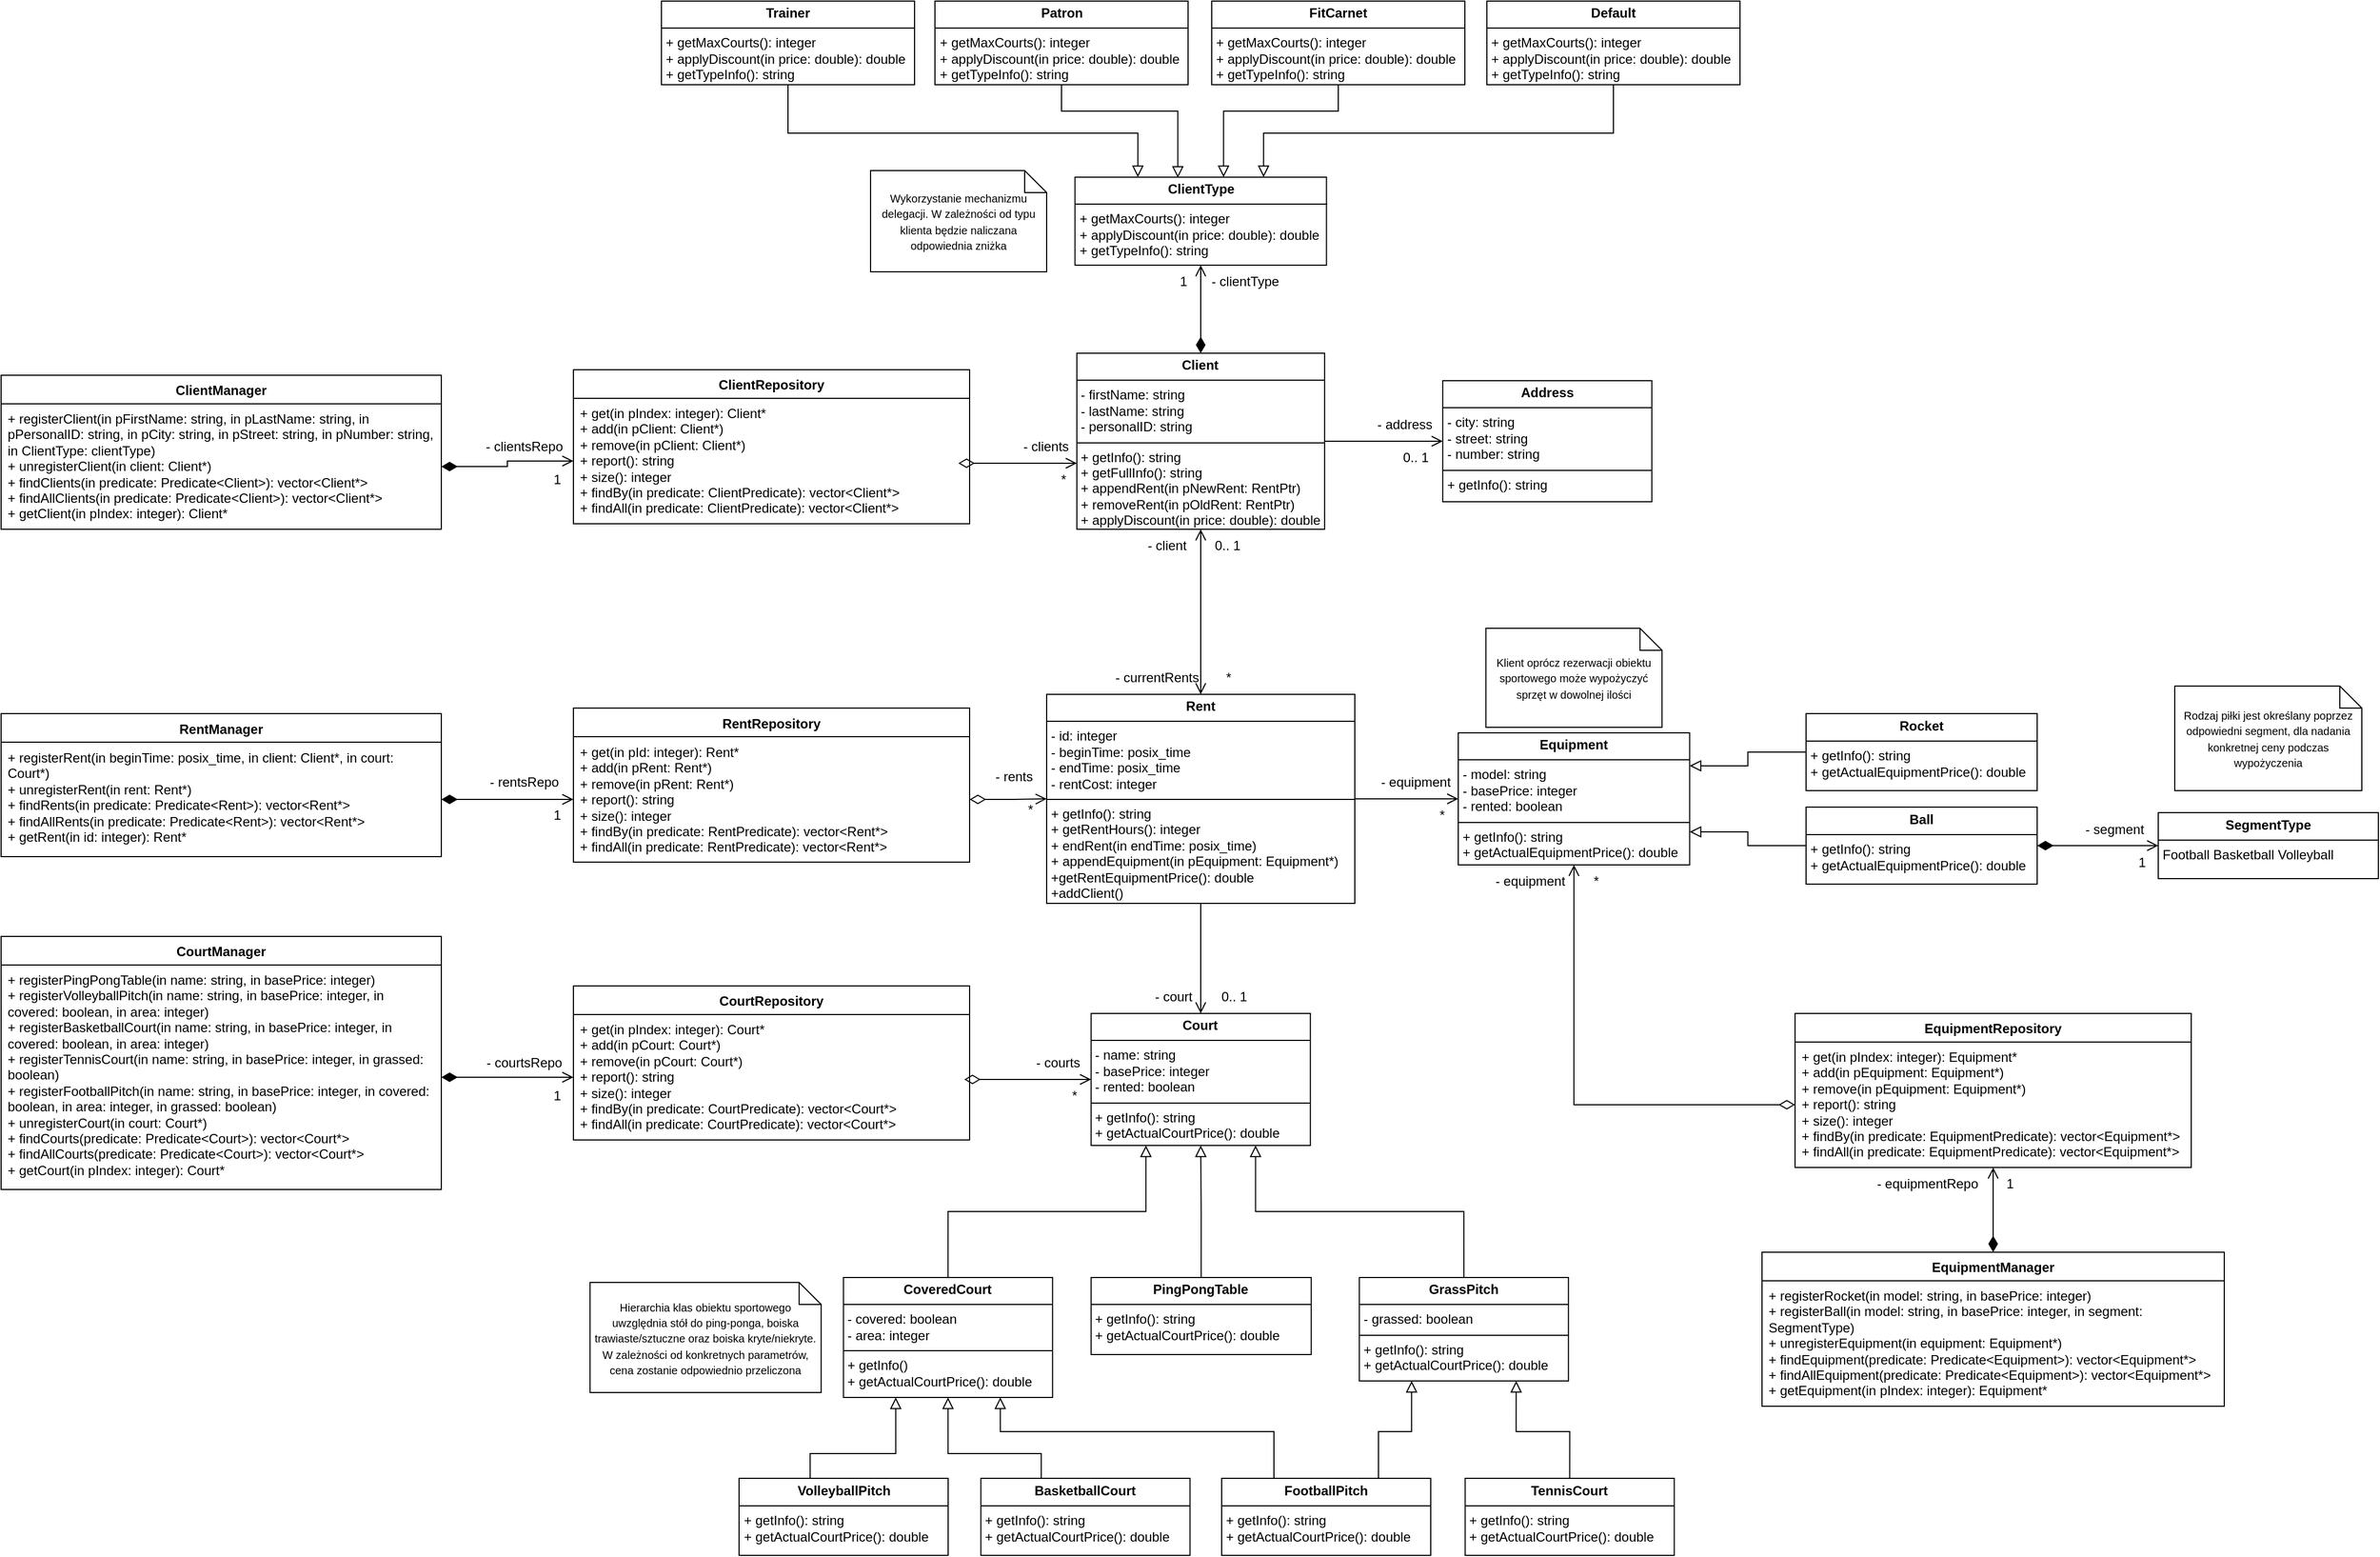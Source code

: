<mxfile version="24.5.2" type="device">
  <diagram name="Strona-1" id="fbnMNoEV_sATAAaOOSsD">
    <mxGraphModel dx="3481" dy="1520" grid="1" gridSize="10" guides="1" tooltips="1" connect="1" arrows="1" fold="1" page="1" pageScale="1" pageWidth="550" pageHeight="710" background="none" math="0" shadow="0">
      <root>
        <mxCell id="0" />
        <mxCell id="1" parent="0" />
        <mxCell id="SrZ8LYMQUZ8KjskGEPh_-17" value="" style="edgeStyle=orthogonalEdgeStyle;rounded=0;orthogonalLoop=1;jettySize=auto;html=1;endArrow=open;endFill=0;endSize=8;startSize=8;" parent="1" source="SrZ8LYMQUZ8KjskGEPh_-15" target="SrZ8LYMQUZ8KjskGEPh_-16" edge="1">
          <mxGeometry relative="1" as="geometry" />
        </mxCell>
        <mxCell id="SrZ8LYMQUZ8KjskGEPh_-15" value="&lt;p style=&quot;margin:0px;margin-top:4px;text-align:center;&quot;&gt;&lt;b&gt;Client&lt;/b&gt;&lt;/p&gt;&lt;hr size=&quot;1&quot; style=&quot;border-style:solid;&quot;&gt;&lt;p style=&quot;margin:0px;margin-left:4px;&quot;&gt;&lt;span style=&quot;background-color: initial;&quot;&gt;- firstName: string&lt;/span&gt;&lt;/p&gt;&lt;p style=&quot;margin:0px;margin-left:4px;&quot;&gt;- lastName: string&lt;br&gt;&lt;/p&gt;&lt;p style=&quot;margin:0px;margin-left:4px;&quot;&gt;- personalID: string&lt;/p&gt;&lt;hr size=&quot;1&quot; style=&quot;border-style:solid;&quot;&gt;&lt;p style=&quot;margin:0px;margin-left:4px;&quot;&gt;+ getInfo(): string&lt;/p&gt;&lt;p style=&quot;margin:0px;margin-left:4px;&quot;&gt;+ getFullInfo(): string&lt;/p&gt;&lt;p style=&quot;margin:0px;margin-left:4px;&quot;&gt;+ appendRent(in pNewRent: RentPtr)&lt;/p&gt;&lt;p style=&quot;margin:0px;margin-left:4px;&quot;&gt;+ removeRent(in pOldRent: RentPtr)&lt;/p&gt;&lt;p style=&quot;margin: 0px 0px 0px 4px;&quot;&gt;+ applyDiscount(in price: double): double&lt;/p&gt;&lt;div&gt;&lt;br&gt;&lt;/div&gt;" style="verticalAlign=top;align=left;overflow=fill;html=1;whiteSpace=wrap;rounded=0;" parent="1" vertex="1">
          <mxGeometry x="457.44" y="320" width="225.12" height="160" as="geometry" />
        </mxCell>
        <mxCell id="SrZ8LYMQUZ8KjskGEPh_-16" value="&lt;p style=&quot;margin:0px;margin-top:4px;text-align:center;&quot;&gt;&lt;b&gt;Address&lt;/b&gt;&lt;/p&gt;&lt;hr size=&quot;1&quot; style=&quot;border-style:solid;&quot;&gt;&lt;p style=&quot;margin:0px;margin-left:4px;&quot;&gt;&lt;span style=&quot;background-color: initial;&quot;&gt;- city: string&lt;/span&gt;&lt;/p&gt;&lt;p style=&quot;margin:0px;margin-left:4px;&quot;&gt;- street: string&lt;br&gt;&lt;/p&gt;&lt;p style=&quot;margin:0px;margin-left:4px;&quot;&gt;- number: string&lt;br&gt;&lt;/p&gt;&lt;hr size=&quot;1&quot; style=&quot;border-style:solid;&quot;&gt;&lt;p style=&quot;margin:0px;margin-left:4px;&quot;&gt;+ getInfo(): string&lt;/p&gt;" style="verticalAlign=top;align=left;overflow=fill;html=1;whiteSpace=wrap;rounded=0;" parent="1" vertex="1">
          <mxGeometry x="789.88" y="345" width="190" height="110" as="geometry" />
        </mxCell>
        <mxCell id="Jc0qbKmT3wB5WtMfr-fQ-17" style="edgeStyle=none;curved=1;rounded=0;orthogonalLoop=1;jettySize=auto;html=1;exitX=1;exitY=0.5;exitDx=0;exitDy=0;entryX=0;entryY=0.5;entryDx=0;entryDy=0;fontSize=12;startSize=8;endSize=8;endArrow=open;endFill=0;" parent="1" source="SrZ8LYMQUZ8KjskGEPh_-18" target="hpnoN77WMpdlUYs1XQhE-2" edge="1">
          <mxGeometry relative="1" as="geometry">
            <mxPoint x="724.12" y="725" as="sourcePoint" />
            <mxPoint x="804.12" y="727.5" as="targetPoint" />
          </mxGeometry>
        </mxCell>
        <mxCell id="Jc0qbKmT3wB5WtMfr-fQ-23" style="edgeStyle=none;curved=0;rounded=0;orthogonalLoop=1;jettySize=auto;html=1;fontSize=12;startSize=8;endSize=8;endArrow=open;endFill=0;exitX=0.5;exitY=1;exitDx=0;exitDy=0;" parent="1" source="SrZ8LYMQUZ8KjskGEPh_-18" target="SrZ8LYMQUZ8KjskGEPh_-20" edge="1">
          <mxGeometry relative="1" as="geometry" />
        </mxCell>
        <mxCell id="SrZ8LYMQUZ8KjskGEPh_-18" value="&lt;p style=&quot;margin:0px;margin-top:4px;text-align:center;&quot;&gt;&lt;b&gt;Rent&lt;/b&gt;&lt;/p&gt;&lt;hr size=&quot;1&quot; style=&quot;border-style:solid;&quot;&gt;&lt;p style=&quot;margin:0px;margin-left:4px;&quot;&gt;&lt;span style=&quot;background-color: initial;&quot;&gt;- id:&amp;nbsp;&lt;/span&gt;&lt;span style=&quot;background-color: initial;&quot;&gt;integer&lt;/span&gt;&lt;/p&gt;&lt;p style=&quot;margin:0px;margin-left:4px;&quot;&gt;- beginTime: posix_time&lt;/p&gt;&lt;p style=&quot;margin:0px;margin-left:4px;&quot;&gt;- endTime:&amp;nbsp;&lt;span style=&quot;background-color: initial;&quot;&gt;posix_time&lt;/span&gt;&lt;/p&gt;&lt;p style=&quot;margin:0px;margin-left:4px;&quot;&gt;- rentCost:&amp;nbsp;&lt;span style=&quot;background-color: initial;&quot;&gt;integer&lt;/span&gt;&lt;/p&gt;&lt;hr size=&quot;1&quot; style=&quot;border-style:solid;&quot;&gt;&lt;p style=&quot;margin:0px;margin-left:4px;&quot;&gt;+ getInfo(): string&lt;/p&gt;&lt;p style=&quot;margin:0px;margin-left:4px;&quot;&gt;+ getRentHours(): integer&lt;/p&gt;&lt;p style=&quot;margin:0px;margin-left:4px;&quot;&gt;+ endRent(in endTime:&amp;nbsp;&lt;span style=&quot;background-color: initial;&quot;&gt;posix_time&lt;/span&gt;&lt;span style=&quot;background-color: initial;&quot;&gt;)&lt;/span&gt;&lt;/p&gt;&lt;p style=&quot;margin:0px;margin-left:4px;&quot;&gt;&lt;span style=&quot;background-color: initial;&quot;&gt;+ appendEquipment(in pEquipment: Equipment*)&lt;/span&gt;&lt;/p&gt;&lt;p style=&quot;margin:0px;margin-left:4px;&quot;&gt;&lt;span style=&quot;background-color: initial;&quot;&gt;+getRentEquipmentPrice(): double&lt;/span&gt;&lt;/p&gt;&lt;p style=&quot;margin:0px;margin-left:4px;&quot;&gt;&lt;span style=&quot;background-color: initial;&quot;&gt;+addClient()&lt;/span&gt;&lt;/p&gt;" style="verticalAlign=top;align=left;overflow=fill;html=1;whiteSpace=wrap;rounded=0;gradientColor=none;" parent="1" vertex="1">
          <mxGeometry x="430" y="630" width="280" height="190" as="geometry" />
        </mxCell>
        <mxCell id="SrZ8LYMQUZ8KjskGEPh_-20" value="&lt;p style=&quot;margin:0px;margin-top:4px;text-align:center;&quot;&gt;&lt;b&gt;Court&lt;/b&gt;&lt;/p&gt;&lt;hr size=&quot;1&quot; style=&quot;border-style:solid;&quot;&gt;&lt;p style=&quot;margin:0px;margin-left:4px;&quot;&gt;&lt;span style=&quot;background-color: initial;&quot;&gt;- name: string&lt;/span&gt;&lt;/p&gt;&lt;p style=&quot;margin:0px;margin-left:4px;&quot;&gt;- basePrice: integer&lt;br&gt;&lt;/p&gt;&lt;p style=&quot;margin:0px;margin-left:4px;&quot;&gt;- rented: boolean&lt;br&gt;&lt;/p&gt;&lt;hr size=&quot;1&quot; style=&quot;border-style:solid;&quot;&gt;&lt;p style=&quot;margin:0px;margin-left:4px;&quot;&gt;&lt;span style=&quot;background-color: initial;&quot;&gt;+ getInfo(): string&lt;/span&gt;&lt;br&gt;&lt;/p&gt;&lt;p style=&quot;margin: 0px 0px 0px 4px;&quot;&gt;+ getActualCourtPrice(): double&lt;/p&gt;&lt;div&gt;&lt;br&gt;&lt;/div&gt;" style="verticalAlign=top;align=left;overflow=fill;html=1;whiteSpace=wrap;rounded=0;" parent="1" vertex="1">
          <mxGeometry x="470.38" y="920" width="199.25" height="120" as="geometry" />
        </mxCell>
        <mxCell id="TeeujNh0GSkwZ5ek6ewy-18" style="edgeStyle=orthogonalEdgeStyle;rounded=0;orthogonalLoop=1;jettySize=auto;html=1;exitX=0.25;exitY=0;exitDx=0;exitDy=0;entryX=0.75;entryY=1;entryDx=0;entryDy=0;fontSize=12;startSize=8;endSize=8;endArrow=block;endFill=0;" parent="1" source="SrZ8LYMQUZ8KjskGEPh_-22" target="TeeujNh0GSkwZ5ek6ewy-24" edge="1">
          <mxGeometry relative="1" as="geometry">
            <mxPoint x="405.37" y="1249" as="targetPoint" />
            <Array as="points">
              <mxPoint x="636.12" y="1300" />
              <mxPoint x="388.12" y="1300" />
            </Array>
          </mxGeometry>
        </mxCell>
        <mxCell id="TeeujNh0GSkwZ5ek6ewy-20" style="edgeStyle=orthogonalEdgeStyle;rounded=0;orthogonalLoop=1;jettySize=auto;html=1;exitX=0.75;exitY=0;exitDx=0;exitDy=0;entryX=0.25;entryY=1;entryDx=0;entryDy=0;fontSize=12;startSize=8;endSize=8;endArrow=block;endFill=0;" parent="1" source="SrZ8LYMQUZ8KjskGEPh_-22" target="TeeujNh0GSkwZ5ek6ewy-23" edge="1">
          <mxGeometry relative="1" as="geometry">
            <mxPoint x="707.62" y="1237.5" as="targetPoint" />
            <Array as="points">
              <mxPoint x="731.12" y="1300" />
              <mxPoint x="762.12" y="1300" />
            </Array>
          </mxGeometry>
        </mxCell>
        <mxCell id="SrZ8LYMQUZ8KjskGEPh_-22" value="&lt;p style=&quot;margin:0px;margin-top:4px;text-align:center;&quot;&gt;&lt;b&gt;FootballPitch&lt;/b&gt;&lt;/p&gt;&lt;hr size=&quot;1&quot; style=&quot;border-style:solid;&quot;&gt;&lt;p style=&quot;margin:0px;margin-left:4px;&quot;&gt;&lt;span style=&quot;background-color: initial;&quot;&gt;+ getInfo(): string&lt;/span&gt;&lt;br&gt;&lt;/p&gt;&lt;p style=&quot;margin: 0px 0px 0px 4px;&quot;&gt;&lt;span style=&quot;background-color: initial;&quot;&gt;+ getActual&lt;/span&gt;Court&lt;span style=&quot;background-color: initial;&quot;&gt;Price(): double&lt;/span&gt;&lt;/p&gt;&lt;div&gt;&lt;span style=&quot;background-color: initial;&quot;&gt;&lt;br&gt;&lt;/span&gt;&lt;/div&gt;" style="verticalAlign=top;align=left;overflow=fill;html=1;whiteSpace=wrap;rounded=0;" parent="1" vertex="1">
          <mxGeometry x="589" y="1342.5" width="190" height="70" as="geometry" />
        </mxCell>
        <mxCell id="TeeujNh0GSkwZ5ek6ewy-17" style="edgeStyle=orthogonalEdgeStyle;rounded=0;orthogonalLoop=1;jettySize=auto;html=1;exitX=0.5;exitY=0;exitDx=0;exitDy=0;fontSize=12;startSize=8;endSize=8;endArrow=block;endFill=0;entryX=0.5;entryY=1;entryDx=0;entryDy=0;" parent="1" source="SrZ8LYMQUZ8KjskGEPh_-25" target="TeeujNh0GSkwZ5ek6ewy-24" edge="1">
          <mxGeometry relative="1" as="geometry">
            <mxPoint x="340.37" y="1290.5" as="targetPoint" />
            <Array as="points">
              <mxPoint x="425.12" y="1343" />
              <mxPoint x="425.12" y="1320" />
              <mxPoint x="340.12" y="1320" />
            </Array>
          </mxGeometry>
        </mxCell>
        <mxCell id="SrZ8LYMQUZ8KjskGEPh_-25" value="&lt;p style=&quot;margin:0px;margin-top:4px;text-align:center;&quot;&gt;&lt;b&gt;BasketballCourt&lt;/b&gt;&lt;/p&gt;&lt;hr size=&quot;1&quot; style=&quot;border-style:solid;&quot;&gt;&lt;p style=&quot;margin:0px;margin-left:4px;&quot;&gt;&lt;span style=&quot;background-color: initial;&quot;&gt;+ getInfo(): string&lt;/span&gt;&lt;br&gt;&lt;/p&gt;&lt;p style=&quot;margin: 0px 0px 0px 4px;&quot;&gt;&lt;span style=&quot;background-color: initial;&quot;&gt;+ getActual&lt;/span&gt;Court&lt;span style=&quot;background-color: initial;&quot;&gt;Price(): double&lt;/span&gt;&lt;/p&gt;&lt;div&gt;&lt;span style=&quot;background-color: initial;&quot;&gt;&lt;br&gt;&lt;/span&gt;&lt;/div&gt;" style="verticalAlign=top;align=left;overflow=fill;html=1;whiteSpace=wrap;rounded=0;" parent="1" vertex="1">
          <mxGeometry x="370.25" y="1342.5" width="190" height="70" as="geometry" />
        </mxCell>
        <mxCell id="TeeujNh0GSkwZ5ek6ewy-16" style="edgeStyle=orthogonalEdgeStyle;rounded=0;orthogonalLoop=1;jettySize=auto;html=1;exitX=0.5;exitY=0;exitDx=0;exitDy=0;fontSize=12;startSize=8;endSize=8;endArrow=block;endFill=0;entryX=0.25;entryY=1;entryDx=0;entryDy=0;" parent="1" target="TeeujNh0GSkwZ5ek6ewy-24" edge="1">
          <mxGeometry relative="1" as="geometry">
            <mxPoint x="215.12" y="1342.5" as="sourcePoint" />
            <mxPoint x="299.37" y="1282.5" as="targetPoint" />
            <Array as="points">
              <mxPoint x="215.12" y="1320" />
              <mxPoint x="293.12" y="1320" />
            </Array>
          </mxGeometry>
        </mxCell>
        <mxCell id="SrZ8LYMQUZ8KjskGEPh_-26" value="&lt;p style=&quot;margin:0px;margin-top:4px;text-align:center;&quot;&gt;&lt;b&gt;VolleyballPitch&lt;/b&gt;&lt;/p&gt;&lt;hr size=&quot;1&quot; style=&quot;border-style:solid;&quot;&gt;&lt;p style=&quot;margin:0px;margin-left:4px;&quot;&gt;&lt;span style=&quot;background-color: initial;&quot;&gt;+ getInfo(): string&lt;/span&gt;&lt;br&gt;&lt;/p&gt;&lt;p style=&quot;margin: 0px 0px 0px 4px;&quot;&gt;&lt;span style=&quot;background-color: initial;&quot;&gt;+ getActual&lt;/span&gt;Court&lt;span style=&quot;background-color: initial;&quot;&gt;Price(): double&lt;/span&gt;&lt;/p&gt;&lt;div&gt;&lt;span style=&quot;background-color: initial;&quot;&gt;&lt;br&gt;&lt;/span&gt;&lt;/div&gt;" style="verticalAlign=top;align=left;overflow=fill;html=1;whiteSpace=wrap;rounded=0;" parent="1" vertex="1">
          <mxGeometry x="150.5" y="1342.5" width="190" height="70" as="geometry" />
        </mxCell>
        <mxCell id="TeeujNh0GSkwZ5ek6ewy-21" style="edgeStyle=orthogonalEdgeStyle;rounded=0;orthogonalLoop=1;jettySize=auto;html=1;exitX=0.5;exitY=0;exitDx=0;exitDy=0;fontSize=12;startSize=8;endSize=8;endArrow=block;endFill=0;entryX=0.75;entryY=1;entryDx=0;entryDy=0;" parent="1" source="SrZ8LYMQUZ8KjskGEPh_-29" target="TeeujNh0GSkwZ5ek6ewy-23" edge="1">
          <mxGeometry relative="1" as="geometry">
            <mxPoint x="950.37" y="1347.5" as="sourcePoint" />
            <mxPoint x="924.12" y="1222.5" as="targetPoint" />
            <Array as="points">
              <mxPoint x="905.12" y="1300" />
              <mxPoint x="857.12" y="1300" />
            </Array>
          </mxGeometry>
        </mxCell>
        <mxCell id="SrZ8LYMQUZ8KjskGEPh_-29" value="&lt;p style=&quot;margin:0px;margin-top:4px;text-align:center;&quot;&gt;&lt;b&gt;TennisCourt&lt;/b&gt;&lt;/p&gt;&lt;hr size=&quot;1&quot; style=&quot;border-style:solid;&quot;&gt;&lt;p style=&quot;margin:0px;margin-left:4px;&quot;&gt;&lt;span style=&quot;background-color: initial;&quot;&gt;+ getInfo(): string&lt;/span&gt;&lt;br&gt;&lt;/p&gt;&lt;p style=&quot;margin: 0px 0px 0px 4px;&quot;&gt;&lt;span style=&quot;background-color: initial;&quot;&gt;+ getActualCourtPrice(): double&lt;/span&gt;&lt;/p&gt;&lt;div&gt;&lt;span style=&quot;background-color: initial;&quot;&gt;&lt;br&gt;&lt;/span&gt;&lt;/div&gt;" style="verticalAlign=top;align=left;overflow=fill;html=1;whiteSpace=wrap;rounded=0;" parent="1" vertex="1">
          <mxGeometry x="810.25" y="1342.5" width="190" height="70" as="geometry" />
        </mxCell>
        <mxCell id="SrZ8LYMQUZ8KjskGEPh_-31" value="&lt;p style=&quot;margin:0px;margin-top:4px;text-align:center;&quot;&gt;&lt;b&gt;ClientType&lt;/b&gt;&lt;/p&gt;&lt;hr size=&quot;1&quot; style=&quot;border-style:solid;&quot;&gt;&lt;p style=&quot;margin:0px;margin-left:4px;&quot;&gt;+ getMaxCourts(): integer&lt;/p&gt;&lt;p style=&quot;margin:0px;margin-left:4px;&quot;&gt;+ applyDiscount(in price: double): double&lt;/p&gt;&lt;p style=&quot;margin:0px;margin-left:4px;&quot;&gt;+ getTypeInfo(): string&lt;/p&gt;" style="verticalAlign=top;align=left;overflow=fill;html=1;whiteSpace=wrap;rounded=0;" parent="1" vertex="1">
          <mxGeometry x="455.75" y="160" width="228.5" height="80" as="geometry" />
        </mxCell>
        <mxCell id="SrZ8LYMQUZ8KjskGEPh_-33" value="&lt;p style=&quot;margin:0px;margin-top:4px;text-align:center;&quot;&gt;&lt;b&gt;Default&lt;/b&gt;&lt;/p&gt;&lt;hr size=&quot;1&quot; style=&quot;border-style:solid;&quot;&gt;&lt;p style=&quot;margin:0px;margin-left:4px;&quot;&gt;+ getMaxCourts():&amp;nbsp;&lt;span style=&quot;background-color: initial;&quot;&gt;integer&lt;/span&gt;&lt;/p&gt;&lt;p style=&quot;margin:0px;margin-left:4px;&quot;&gt;+ applyDiscount(in price: double): double&lt;/p&gt;&lt;p style=&quot;margin:0px;margin-left:4px;&quot;&gt;+ getTypeInfo(): string&lt;/p&gt;" style="verticalAlign=top;align=left;overflow=fill;html=1;whiteSpace=wrap;rounded=0;" parent="1" vertex="1">
          <mxGeometry x="830" width="230" height="76" as="geometry" />
        </mxCell>
        <mxCell id="Jc0qbKmT3wB5WtMfr-fQ-11" style="edgeStyle=orthogonalEdgeStyle;rounded=0;orthogonalLoop=1;jettySize=auto;html=1;entryX=0.25;entryY=0;entryDx=0;entryDy=0;fontSize=12;startSize=8;endSize=8;endArrow=block;endFill=0;" parent="1" source="SrZ8LYMQUZ8KjskGEPh_-34" target="SrZ8LYMQUZ8KjskGEPh_-31" edge="1">
          <mxGeometry relative="1" as="geometry">
            <Array as="points">
              <mxPoint x="194.75" y="120" />
              <mxPoint x="512.75" y="120" />
            </Array>
          </mxGeometry>
        </mxCell>
        <mxCell id="SrZ8LYMQUZ8KjskGEPh_-34" value="&lt;p style=&quot;margin:0px;margin-top:4px;text-align:center;&quot;&gt;&lt;b&gt;Trainer&lt;/b&gt;&lt;/p&gt;&lt;hr size=&quot;1&quot; style=&quot;border-style:solid;&quot;&gt;&lt;p style=&quot;margin:0px;margin-left:4px;&quot;&gt;+ getMaxCourts():&amp;nbsp;&lt;span style=&quot;background-color: initial;&quot;&gt;integer&lt;/span&gt;&lt;/p&gt;&lt;p style=&quot;margin:0px;margin-left:4px;&quot;&gt;+ applyDiscount(in price: double): double&lt;/p&gt;&lt;p style=&quot;margin:0px;margin-left:4px;&quot;&gt;+ getTypeInfo(): string&lt;/p&gt;" style="verticalAlign=top;align=left;overflow=fill;html=1;whiteSpace=wrap;rounded=0;" parent="1" vertex="1">
          <mxGeometry x="80" width="230" height="76" as="geometry" />
        </mxCell>
        <mxCell id="SrZ8LYMQUZ8KjskGEPh_-35" value="&lt;p style=&quot;margin:0px;margin-top:4px;text-align:center;&quot;&gt;&lt;b&gt;FitCarnet&lt;/b&gt;&lt;/p&gt;&lt;hr size=&quot;1&quot; style=&quot;border-style:solid;&quot;&gt;&lt;p style=&quot;margin:0px;margin-left:4px;&quot;&gt;+ getMaxCourts():&amp;nbsp;&lt;span style=&quot;background-color: initial;&quot;&gt;integer&lt;/span&gt;&lt;/p&gt;&lt;p style=&quot;margin:0px;margin-left:4px;&quot;&gt;+ applyDiscount(in price: double): double&lt;/p&gt;&lt;p style=&quot;margin:0px;margin-left:4px;&quot;&gt;+ getTypeInfo(): string&lt;/p&gt;" style="verticalAlign=top;align=left;overflow=fill;html=1;whiteSpace=wrap;rounded=0;" parent="1" vertex="1">
          <mxGeometry x="580" width="230" height="76" as="geometry" />
        </mxCell>
        <mxCell id="SrZ8LYMQUZ8KjskGEPh_-36" value="&lt;p style=&quot;margin:0px;margin-top:4px;text-align:center;&quot;&gt;&lt;b&gt;Patron&lt;/b&gt;&lt;/p&gt;&lt;hr size=&quot;1&quot; style=&quot;border-style:solid;&quot;&gt;&lt;p style=&quot;margin:0px;margin-left:4px;&quot;&gt;+ getMaxCourts():&amp;nbsp;&lt;span style=&quot;background-color: initial;&quot;&gt;integer&lt;/span&gt;&lt;/p&gt;&lt;p style=&quot;margin:0px;margin-left:4px;&quot;&gt;+ applyDiscount(in price: double): double&lt;/p&gt;&lt;p style=&quot;margin:0px;margin-left:4px;&quot;&gt;+ getTypeInfo(): string&lt;/p&gt;" style="verticalAlign=top;align=left;overflow=fill;html=1;whiteSpace=wrap;rounded=0;" parent="1" vertex="1">
          <mxGeometry x="328.5" width="230" height="76" as="geometry" />
        </mxCell>
        <mxCell id="dJDrTvpz5uQv4U3d7vP0-10" value="- address" style="text;html=1;align=center;verticalAlign=middle;resizable=0;points=[];autosize=1;strokeColor=none;fillColor=none;rounded=0;" parent="1" vertex="1">
          <mxGeometry x="719.88" y="370" width="70" height="30" as="geometry" />
        </mxCell>
        <mxCell id="dJDrTvpz5uQv4U3d7vP0-11" value="0.. 1" style="text;html=1;align=center;verticalAlign=middle;resizable=0;points=[];autosize=1;strokeColor=none;fillColor=none;rounded=0;" parent="1" vertex="1">
          <mxGeometry x="739.88" y="400" width="50" height="30" as="geometry" />
        </mxCell>
        <mxCell id="dJDrTvpz5uQv4U3d7vP0-15" value="- client" style="text;html=1;align=center;verticalAlign=middle;resizable=0;points=[];autosize=1;strokeColor=none;fillColor=none;rounded=0;" parent="1" vertex="1">
          <mxGeometry x="509.25" y="480" width="60" height="30" as="geometry" />
        </mxCell>
        <mxCell id="dJDrTvpz5uQv4U3d7vP0-16" value="0.. 1" style="text;html=1;align=center;verticalAlign=middle;resizable=0;points=[];autosize=1;strokeColor=none;fillColor=none;rounded=0;" parent="1" vertex="1">
          <mxGeometry x="569.25" y="480" width="50" height="30" as="geometry" />
        </mxCell>
        <mxCell id="dJDrTvpz5uQv4U3d7vP0-17" value="- currentRents" style="text;html=1;align=center;verticalAlign=middle;resizable=0;points=[];autosize=1;strokeColor=none;fillColor=none;rounded=0;" parent="1" vertex="1">
          <mxGeometry x="479.5" y="600" width="100" height="30" as="geometry" />
        </mxCell>
        <mxCell id="dJDrTvpz5uQv4U3d7vP0-18" value="*" style="text;html=1;align=center;verticalAlign=middle;resizable=0;points=[];autosize=1;strokeColor=none;fillColor=none;rounded=0;" parent="1" vertex="1">
          <mxGeometry x="579.5" y="600" width="30" height="30" as="geometry" />
        </mxCell>
        <mxCell id="dJDrTvpz5uQv4U3d7vP0-19" value="- court" style="text;html=1;align=center;verticalAlign=middle;resizable=0;points=[];autosize=1;strokeColor=none;fillColor=none;rounded=0;" parent="1" vertex="1">
          <mxGeometry x="514.62" y="890" width="60" height="30" as="geometry" />
        </mxCell>
        <mxCell id="dJDrTvpz5uQv4U3d7vP0-20" value="0.. 1" style="text;html=1;align=center;verticalAlign=middle;resizable=0;points=[];autosize=1;strokeColor=none;fillColor=none;rounded=0;" parent="1" vertex="1">
          <mxGeometry x="575.37" y="890" width="50" height="30" as="geometry" />
        </mxCell>
        <mxCell id="dJDrTvpz5uQv4U3d7vP0-21" value="- clientType" style="text;html=1;align=center;verticalAlign=middle;resizable=0;points=[];autosize=1;strokeColor=none;fillColor=none;rounded=0;" parent="1" vertex="1">
          <mxGeometry x="570" y="240" width="80" height="30" as="geometry" />
        </mxCell>
        <mxCell id="hpnoN77WMpdlUYs1XQhE-2" value="&lt;p style=&quot;margin:0px;margin-top:4px;text-align:center;&quot;&gt;&lt;b&gt;Equipment&lt;/b&gt;&lt;/p&gt;&lt;hr size=&quot;1&quot; style=&quot;border-style:solid;&quot;&gt;&lt;p style=&quot;margin: 0px 0px 0px 4px;&quot;&gt;&lt;span style=&quot;background-color: initial;&quot;&gt;- model: string&lt;/span&gt;&lt;/p&gt;&lt;p style=&quot;margin: 0px 0px 0px 4px;&quot;&gt;- basePrice: integer&lt;br&gt;&lt;/p&gt;&lt;p style=&quot;margin: 0px 0px 0px 4px;&quot;&gt;- rented: boolean&lt;/p&gt;&lt;hr size=&quot;1&quot; style=&quot;border-style:solid;&quot;&gt;&lt;p style=&quot;margin: 0px 0px 0px 4px;&quot;&gt;&lt;span style=&quot;background-color: initial;&quot;&gt;+ getInfo(): string&lt;/span&gt;&lt;br&gt;&lt;/p&gt;&lt;p style=&quot;margin: 0px 0px 0px 4px;&quot;&gt;+ getActualEquipmentPrice(): double&lt;/p&gt;&lt;div&gt;&lt;br&gt;&lt;/div&gt;" style="verticalAlign=top;align=left;overflow=fill;html=1;whiteSpace=wrap;rounded=0;" parent="1" vertex="1">
          <mxGeometry x="804" y="665" width="210.25" height="120" as="geometry" />
        </mxCell>
        <mxCell id="Jc0qbKmT3wB5WtMfr-fQ-19" style="edgeStyle=orthogonalEdgeStyle;rounded=0;orthogonalLoop=1;jettySize=auto;html=1;entryX=1;entryY=0.25;entryDx=0;entryDy=0;fontSize=12;startSize=8;endSize=8;endArrow=block;endFill=0;" parent="1" source="hpnoN77WMpdlUYs1XQhE-4" target="hpnoN77WMpdlUYs1XQhE-2" edge="1">
          <mxGeometry relative="1" as="geometry" />
        </mxCell>
        <mxCell id="hpnoN77WMpdlUYs1XQhE-4" value="&lt;p style=&quot;margin:0px;margin-top:4px;text-align:center;&quot;&gt;&lt;b&gt;Rocket&lt;/b&gt;&lt;/p&gt;&lt;hr size=&quot;1&quot; style=&quot;border-style:solid;&quot;&gt;&lt;p style=&quot;margin:0px;margin-left:4px;&quot;&gt;&lt;span style=&quot;background-color: initial;&quot;&gt;+ getInfo(): string&lt;/span&gt;&lt;br&gt;&lt;/p&gt;&lt;p style=&quot;margin: 0px 0px 0px 4px;&quot;&gt;&lt;span style=&quot;background-color: initial;&quot;&gt;+ getActualEquipmentPrice(): double&lt;/span&gt;&lt;/p&gt;&lt;div&gt;&lt;span style=&quot;background-color: initial;&quot;&gt;&lt;br&gt;&lt;/span&gt;&lt;/div&gt;" style="verticalAlign=top;align=left;overflow=fill;html=1;whiteSpace=wrap;rounded=0;" parent="1" vertex="1">
          <mxGeometry x="1120" y="647.5" width="210" height="70" as="geometry" />
        </mxCell>
        <mxCell id="Jc0qbKmT3wB5WtMfr-fQ-20" style="edgeStyle=orthogonalEdgeStyle;rounded=0;orthogonalLoop=1;jettySize=auto;html=1;entryX=1;entryY=0.75;entryDx=0;entryDy=0;fontSize=12;startSize=8;endSize=8;endArrow=block;endFill=0;" parent="1" source="hpnoN77WMpdlUYs1XQhE-5" target="hpnoN77WMpdlUYs1XQhE-2" edge="1">
          <mxGeometry relative="1" as="geometry" />
        </mxCell>
        <mxCell id="hpnoN77WMpdlUYs1XQhE-5" value="&lt;p style=&quot;margin:0px;margin-top:4px;text-align:center;&quot;&gt;&lt;b&gt;Ball&lt;/b&gt;&lt;/p&gt;&lt;hr size=&quot;1&quot; style=&quot;border-style:solid;&quot;&gt;&lt;p style=&quot;margin:0px;margin-left:4px;&quot;&gt;&lt;span style=&quot;background-color: initial;&quot;&gt;+ getInfo(): string&lt;/span&gt;&lt;br&gt;&lt;/p&gt;&lt;p style=&quot;margin: 0px 0px 0px 4px;&quot;&gt;&lt;span style=&quot;background-color: initial;&quot;&gt;+ getActualEquipmentPrice(): double&lt;/span&gt;&lt;/p&gt;&lt;div&gt;&lt;span style=&quot;background-color: initial;&quot;&gt;&lt;br&gt;&lt;/span&gt;&lt;/div&gt;" style="verticalAlign=top;align=left;overflow=fill;html=1;whiteSpace=wrap;rounded=0;" parent="1" vertex="1">
          <mxGeometry x="1120" y="732.5" width="210" height="70" as="geometry" />
        </mxCell>
        <mxCell id="hpnoN77WMpdlUYs1XQhE-8" value="&lt;p style=&quot;margin:0px;margin-top:4px;text-align:center;&quot;&gt;&lt;b&gt;SegmentType&lt;/b&gt;&lt;/p&gt;&lt;hr size=&quot;1&quot; style=&quot;border-style:solid;&quot;&gt;&lt;p style=&quot;margin:0px;margin-left:4px;&quot;&gt;Football Basketball Volleyball&lt;/p&gt;" style="verticalAlign=top;align=left;overflow=fill;html=1;whiteSpace=wrap;rounded=0;" parent="1" vertex="1">
          <mxGeometry x="1440" y="737.5" width="200" height="60" as="geometry" />
        </mxCell>
        <mxCell id="hpnoN77WMpdlUYs1XQhE-10" value="1" style="text;html=1;align=center;verticalAlign=middle;resizable=0;points=[];autosize=1;strokeColor=none;fillColor=none;rounded=0;" parent="1" vertex="1">
          <mxGeometry x="1410" y="767.5" width="30" height="30" as="geometry" />
        </mxCell>
        <mxCell id="hpnoN77WMpdlUYs1XQhE-12" value="- segment" style="text;html=1;align=center;verticalAlign=middle;resizable=0;points=[];autosize=1;strokeColor=none;fillColor=none;rounded=0;" parent="1" vertex="1">
          <mxGeometry x="1360" y="737.5" width="80" height="30" as="geometry" />
        </mxCell>
        <mxCell id="hpnoN77WMpdlUYs1XQhE-17" value="- equipment" style="text;html=1;align=center;verticalAlign=middle;resizable=0;points=[];autosize=1;strokeColor=none;fillColor=none;rounded=0;" parent="1" vertex="1">
          <mxGeometry x="719.88" y="695" width="90" height="30" as="geometry" />
        </mxCell>
        <mxCell id="hpnoN77WMpdlUYs1XQhE-18" value="*" style="text;html=1;align=center;verticalAlign=middle;resizable=0;points=[];autosize=1;strokeColor=none;fillColor=none;rounded=0;" parent="1" vertex="1">
          <mxGeometry x="774" y="725" width="30" height="30" as="geometry" />
        </mxCell>
        <mxCell id="Y5cpqjZ4PeXntiANIbWp-18" value="1" style="text;html=1;align=center;verticalAlign=middle;resizable=0;points=[];autosize=1;strokeColor=none;fillColor=none;rounded=0;" parent="1" vertex="1">
          <mxGeometry x="539.25" y="240" width="30" height="30" as="geometry" />
        </mxCell>
        <mxCell id="Y5cpqjZ4PeXntiANIbWp-21" style="edgeStyle=orthogonalEdgeStyle;rounded=0;orthogonalLoop=1;jettySize=auto;html=1;endArrow=open;endFill=0;startArrow=open;startFill=0;entryX=0.5;entryY=1;entryDx=0;entryDy=0;endSize=8;startSize=8;exitX=0.5;exitY=0;exitDx=0;exitDy=0;" parent="1" source="SrZ8LYMQUZ8KjskGEPh_-18" target="SrZ8LYMQUZ8KjskGEPh_-15" edge="1">
          <mxGeometry relative="1" as="geometry">
            <mxPoint x="580.25" y="549.58" as="sourcePoint" />
            <mxPoint x="580.72" y="463" as="targetPoint" />
          </mxGeometry>
        </mxCell>
        <mxCell id="TeeujNh0GSkwZ5ek6ewy-9" value="" style="endArrow=open;html=1;endSize=8;startArrow=diamondThin;startSize=12;startFill=1;edgeStyle=orthogonalEdgeStyle;align=left;verticalAlign=bottom;rounded=0;fontSize=12;curved=1;exitX=0.5;exitY=0;exitDx=0;exitDy=0;entryX=0.5;entryY=1;entryDx=0;entryDy=0;" parent="1" source="SrZ8LYMQUZ8KjskGEPh_-15" target="SrZ8LYMQUZ8KjskGEPh_-31" edge="1">
          <mxGeometry x="-1" y="3" relative="1" as="geometry">
            <mxPoint x="594.7" y="315.39" as="sourcePoint" />
            <mxPoint x="594.7" y="246.602" as="targetPoint" />
          </mxGeometry>
        </mxCell>
        <mxCell id="TeeujNh0GSkwZ5ek6ewy-10" value="" style="endArrow=open;html=1;endSize=8;startArrow=diamondThin;startSize=12;startFill=1;edgeStyle=orthogonalEdgeStyle;align=left;verticalAlign=bottom;rounded=0;fontSize=12;curved=0;entryX=0;entryY=0.5;entryDx=0;entryDy=0;exitX=1;exitY=0.5;exitDx=0;exitDy=0;" parent="1" source="hpnoN77WMpdlUYs1XQhE-5" target="hpnoN77WMpdlUYs1XQhE-8" edge="1">
          <mxGeometry x="-1" y="3" relative="1" as="geometry">
            <mxPoint x="801.3" y="1091.53" as="sourcePoint" />
            <mxPoint x="801.3" y="1161.53" as="targetPoint" />
            <Array as="points" />
            <mxPoint as="offset" />
          </mxGeometry>
        </mxCell>
        <mxCell id="TeeujNh0GSkwZ5ek6ewy-15" style="edgeStyle=orthogonalEdgeStyle;rounded=0;orthogonalLoop=1;jettySize=auto;html=1;entryX=0.75;entryY=1;entryDx=0;entryDy=0;fontSize=12;startSize=8;endSize=8;exitX=0.5;exitY=0;exitDx=0;exitDy=0;endArrow=block;endFill=0;" parent="1" source="TeeujNh0GSkwZ5ek6ewy-23" target="SrZ8LYMQUZ8KjskGEPh_-20" edge="1">
          <mxGeometry relative="1" as="geometry">
            <mxPoint x="794.87" y="1167.5" as="sourcePoint" />
            <mxPoint x="655.058" y="1128.5" as="targetPoint" />
          </mxGeometry>
        </mxCell>
        <mxCell id="TeeujNh0GSkwZ5ek6ewy-14" style="edgeStyle=orthogonalEdgeStyle;rounded=0;orthogonalLoop=1;jettySize=auto;html=1;entryX=0.25;entryY=1;entryDx=0;entryDy=0;fontSize=12;startSize=8;endSize=8;endArrow=block;endFill=0;exitX=0.5;exitY=0;exitDx=0;exitDy=0;" parent="1" source="TeeujNh0GSkwZ5ek6ewy-24" target="SrZ8LYMQUZ8KjskGEPh_-20" edge="1">
          <mxGeometry relative="1" as="geometry">
            <mxPoint x="372.54" y="1154" as="sourcePoint" />
            <mxPoint x="514.102" y="1140" as="targetPoint" />
          </mxGeometry>
        </mxCell>
        <mxCell id="TeeujNh0GSkwZ5ek6ewy-23" value="&lt;p style=&quot;margin:0px;margin-top:4px;text-align:center;&quot;&gt;&lt;b&gt;GrassPitch&lt;/b&gt;&lt;/p&gt;&lt;hr size=&quot;1&quot; style=&quot;border-style:solid;&quot;&gt;&lt;p style=&quot;margin:0px;margin-left:4px;&quot;&gt;&lt;span style=&quot;background-color: initial;&quot;&gt;- grassed: boolean&lt;/span&gt;&lt;br&gt;&lt;/p&gt;&lt;hr size=&quot;1&quot; style=&quot;border-style:solid;&quot;&gt;&lt;p style=&quot;margin:0px;margin-left:4px;&quot;&gt;&lt;span style=&quot;background-color: initial;&quot;&gt;+ getInfo(): string&lt;/span&gt;&lt;br&gt;&lt;/p&gt;&lt;p style=&quot;margin: 0px 0px 0px 4px;&quot;&gt;+ getActualCourtPrice(): double&lt;/p&gt;&lt;div&gt;&lt;br&gt;&lt;/div&gt;" style="verticalAlign=top;align=left;overflow=fill;html=1;whiteSpace=wrap;rounded=0;" parent="1" vertex="1">
          <mxGeometry x="714.12" y="1160" width="190" height="94" as="geometry" />
        </mxCell>
        <mxCell id="TeeujNh0GSkwZ5ek6ewy-24" value="&lt;p style=&quot;margin:0px;margin-top:4px;text-align:center;&quot;&gt;&lt;b&gt;CoveredCourt&lt;/b&gt;&lt;/p&gt;&lt;hr size=&quot;1&quot; style=&quot;border-style:solid;&quot;&gt;&lt;p style=&quot;margin:0px;margin-left:4px;&quot;&gt;&lt;span style=&quot;background-color: initial;&quot;&gt;- covered: boolean&lt;/span&gt;&lt;br&gt;&lt;/p&gt;&lt;p style=&quot;margin:0px;margin-left:4px;&quot;&gt;&lt;span style=&quot;background-color: initial;&quot;&gt;- area: integer&lt;/span&gt;&lt;/p&gt;&lt;hr size=&quot;1&quot; style=&quot;border-style:solid;&quot;&gt;&lt;p style=&quot;margin:0px;margin-left:4px;&quot;&gt;&lt;span style=&quot;background-color: initial;&quot;&gt;+ getInfo()&lt;/span&gt;&lt;br&gt;&lt;/p&gt;&lt;p style=&quot;margin: 0px 0px 0px 4px;&quot;&gt;+ getActualCourtPrice(): double&lt;/p&gt;&lt;div&gt;&lt;br&gt;&lt;/div&gt;" style="verticalAlign=top;align=left;overflow=fill;html=1;whiteSpace=wrap;rounded=0;" parent="1" vertex="1">
          <mxGeometry x="245.37" y="1160" width="190" height="109" as="geometry" />
        </mxCell>
        <mxCell id="TeeujNh0GSkwZ5ek6ewy-26" style="edgeStyle=orthogonalEdgeStyle;rounded=0;orthogonalLoop=1;jettySize=auto;html=1;exitX=0.5;exitY=0;exitDx=0;exitDy=0;entryX=0.5;entryY=1;entryDx=0;entryDy=0;fontSize=12;startSize=8;endSize=8;endArrow=block;endFill=0;" parent="1" source="TeeujNh0GSkwZ5ek6ewy-25" target="SrZ8LYMQUZ8KjskGEPh_-20" edge="1">
          <mxGeometry relative="1" as="geometry">
            <mxPoint x="638.78" y="1091.5" as="sourcePoint" />
            <mxPoint x="615.155" y="1060" as="targetPoint" />
          </mxGeometry>
        </mxCell>
        <mxCell id="TeeujNh0GSkwZ5ek6ewy-25" value="&lt;p style=&quot;margin:0px;margin-top:4px;text-align:center;&quot;&gt;&lt;b&gt;PingPongTable&lt;/b&gt;&lt;/p&gt;&lt;hr size=&quot;1&quot; style=&quot;border-style:solid;&quot;&gt;&lt;p style=&quot;margin:0px;margin-left:4px;&quot;&gt;&lt;span style=&quot;background-color: initial;&quot;&gt;+ getInfo(): string&lt;/span&gt;&lt;br&gt;&lt;/p&gt;&lt;p style=&quot;margin: 0px 0px 0px 4px;&quot;&gt;&lt;span style=&quot;background-color: initial;&quot;&gt;+ getActual&lt;/span&gt;Court&lt;span style=&quot;background-color: initial;&quot;&gt;Price(): double&lt;/span&gt;&lt;/p&gt;&lt;div&gt;&lt;span style=&quot;background-color: initial;&quot;&gt;&lt;br&gt;&lt;/span&gt;&lt;/div&gt;" style="verticalAlign=top;align=left;overflow=fill;html=1;whiteSpace=wrap;rounded=0;" parent="1" vertex="1">
          <mxGeometry x="470.38" y="1160" width="200" height="70" as="geometry" />
        </mxCell>
        <mxCell id="TeeujNh0GSkwZ5ek6ewy-36" value="ClientRepository" style="swimlane;fontStyle=1;align=center;verticalAlign=top;childLayout=stackLayout;horizontal=1;startSize=26;horizontalStack=0;resizeParent=1;resizeParentMax=0;resizeLast=0;collapsible=1;marginBottom=0;whiteSpace=wrap;html=1;swimlaneFillColor=default;" parent="1" vertex="1">
          <mxGeometry y="335" width="360" height="140" as="geometry" />
        </mxCell>
        <mxCell id="TeeujNh0GSkwZ5ek6ewy-39" value="+ get(in pIndex: integer): Client*&lt;div&gt;+ add(in pClient: Client*)&lt;/div&gt;&lt;div&gt;+ remove(in pClient: Client*)&lt;/div&gt;&lt;div&gt;+ report(): string&lt;/div&gt;&lt;div&gt;+ size(): integer&lt;/div&gt;&lt;div&gt;+ findBy(in predicate: ClientPredicate): vector&amp;lt;Client*&amp;gt;&lt;/div&gt;&lt;div&gt;+ findAll(in predicate: ClientPredicate): vector&amp;lt;Client*&amp;gt;&lt;/div&gt;" style="text;strokeColor=none;fillColor=none;align=left;verticalAlign=top;spacingLeft=4;spacingRight=4;overflow=hidden;rotatable=0;points=[[0,0.5],[1,0.5]];portConstraint=eastwest;whiteSpace=wrap;html=1;" parent="TeeujNh0GSkwZ5ek6ewy-36" vertex="1">
          <mxGeometry y="26" width="360" height="114" as="geometry" />
        </mxCell>
        <mxCell id="Jc0qbKmT3wB5WtMfr-fQ-1" value="CourtRepository" style="swimlane;fontStyle=1;align=center;verticalAlign=top;childLayout=stackLayout;horizontal=1;startSize=26;horizontalStack=0;resizeParent=1;resizeParentMax=0;resizeLast=0;collapsible=1;marginBottom=0;whiteSpace=wrap;html=1;swimlaneFillColor=default;" parent="1" vertex="1">
          <mxGeometry y="895" width="360" height="140" as="geometry" />
        </mxCell>
        <mxCell id="Jc0qbKmT3wB5WtMfr-fQ-2" value="+ get(in pIndex: integer):&amp;nbsp;&lt;span style=&quot;text-align: center;&quot;&gt;Court&lt;/span&gt;*&lt;div&gt;+ add(in pCourt:&amp;nbsp;&lt;span style=&quot;text-align: center;&quot;&gt;Court&lt;/span&gt;*)&lt;/div&gt;&lt;div&gt;+ remove(in pCourt:&amp;nbsp;&lt;span style=&quot;text-align: center;&quot;&gt;Court&lt;/span&gt;*)&lt;/div&gt;&lt;div&gt;+ report(): string&lt;/div&gt;&lt;div&gt;+ size(): integer&lt;/div&gt;&lt;div&gt;+ findBy(in predicate:&amp;nbsp;&lt;span style=&quot;text-align: center;&quot;&gt;Court&lt;/span&gt;Predicate): vector&amp;lt;&lt;span style=&quot;text-align: center;&quot;&gt;Court&lt;/span&gt;*&amp;gt;&lt;/div&gt;&lt;div&gt;+ findAll(in predicate:&amp;nbsp;&lt;span style=&quot;text-align: center;&quot;&gt;Court&lt;/span&gt;Predicate): vector&amp;lt;&lt;span style=&quot;text-align: center;&quot;&gt;Court&lt;/span&gt;*&amp;gt;&lt;/div&gt;" style="text;strokeColor=none;fillColor=none;align=left;verticalAlign=top;spacingLeft=4;spacingRight=4;overflow=hidden;rotatable=0;points=[[0,0.5],[1,0.5]];portConstraint=eastwest;whiteSpace=wrap;html=1;" parent="Jc0qbKmT3wB5WtMfr-fQ-1" vertex="1">
          <mxGeometry y="26" width="360" height="114" as="geometry" />
        </mxCell>
        <mxCell id="Jc0qbKmT3wB5WtMfr-fQ-3" value="RentRepository" style="swimlane;fontStyle=1;align=center;verticalAlign=top;childLayout=stackLayout;horizontal=1;startSize=26;horizontalStack=0;resizeParent=1;resizeParentMax=0;resizeLast=0;collapsible=1;marginBottom=0;whiteSpace=wrap;html=1;swimlaneFillColor=default;" parent="1" vertex="1">
          <mxGeometry y="642.5" width="360" height="140" as="geometry" />
        </mxCell>
        <mxCell id="Jc0qbKmT3wB5WtMfr-fQ-4" value="+ get(in pId: integer): Rent*&lt;div&gt;+ add(in pRent: Rent*)&lt;/div&gt;&lt;div&gt;+ remove(in pRent: Rent*)&lt;/div&gt;&lt;div&gt;+ report(): string&lt;/div&gt;&lt;div&gt;&lt;span style=&quot;background-color: initial;&quot;&gt;+ size(): integer&lt;/span&gt;&lt;/div&gt;&lt;div&gt;+ findBy(in predicate: RentPredicate): vector&amp;lt;Rent*&amp;gt;&lt;/div&gt;&lt;div&gt;+ findAll(in predicate: RentPredicate): vector&amp;lt;Rent*&amp;gt;&lt;/div&gt;" style="text;strokeColor=none;fillColor=none;align=left;verticalAlign=top;spacingLeft=4;spacingRight=4;overflow=hidden;rotatable=0;points=[[0,0.5],[1,0.5]];portConstraint=eastwest;whiteSpace=wrap;html=1;" parent="Jc0qbKmT3wB5WtMfr-fQ-3" vertex="1">
          <mxGeometry y="26" width="360" height="114" as="geometry" />
        </mxCell>
        <mxCell id="Jc0qbKmT3wB5WtMfr-fQ-8" value="EquipmentRepository" style="swimlane;fontStyle=1;align=center;verticalAlign=top;childLayout=stackLayout;horizontal=1;startSize=26;horizontalStack=0;resizeParent=1;resizeParentMax=0;resizeLast=0;collapsible=1;marginBottom=0;whiteSpace=wrap;html=1;swimlaneFillColor=default;" parent="1" vertex="1">
          <mxGeometry x="1110" y="920" width="360" height="140" as="geometry" />
        </mxCell>
        <mxCell id="Jc0qbKmT3wB5WtMfr-fQ-9" value="&lt;div&gt;&lt;div&gt;&lt;span style=&quot;background-color: initial;&quot;&gt;+ get&lt;/span&gt;&lt;span style=&quot;background-color: initial;&quot;&gt;(&lt;/span&gt;in pIndex: integer&lt;span style=&quot;background-color: initial;&quot;&gt;):&amp;nbsp;&lt;/span&gt;&lt;span style=&quot;text-align: center; background-color: initial;&quot;&gt;Equipment*&lt;/span&gt;&lt;/div&gt;&lt;div&gt;&lt;/div&gt;+ add(in pEquipment:&amp;nbsp;&lt;span style=&quot;text-align: center;&quot;&gt;Equipment&lt;/span&gt;*)&lt;/div&gt;&lt;div&gt;+ remove(in pEquipment:&amp;nbsp;&lt;span style=&quot;text-align: center;&quot;&gt;Equipment&lt;/span&gt;*)&lt;/div&gt;&lt;div&gt;+ report(): string&lt;/div&gt;&lt;div&gt;+ size(): integer&lt;/div&gt;&lt;div&gt;+ findBy(in predicate:&amp;nbsp;&lt;span style=&quot;text-align: center;&quot;&gt;Equipment&lt;/span&gt;Predicate): vector&amp;lt;&lt;span style=&quot;text-align: center;&quot;&gt;Equipment&lt;/span&gt;*&amp;gt;&lt;/div&gt;&lt;div&gt;+ findAll(in predicate:&amp;nbsp;&lt;span style=&quot;text-align: center;&quot;&gt;Equipment&lt;/span&gt;Predicate): vector&amp;lt;&lt;span style=&quot;text-align: center;&quot;&gt;Equipment&lt;/span&gt;*&amp;gt;&lt;/div&gt;" style="text;strokeColor=none;fillColor=none;align=left;verticalAlign=top;spacingLeft=4;spacingRight=4;overflow=hidden;rotatable=0;points=[[0,0.5],[1,0.5]];portConstraint=eastwest;whiteSpace=wrap;html=1;" parent="Jc0qbKmT3wB5WtMfr-fQ-8" vertex="1">
          <mxGeometry y="26" width="360" height="114" as="geometry" />
        </mxCell>
        <mxCell id="Jc0qbKmT3wB5WtMfr-fQ-12" style="edgeStyle=orthogonalEdgeStyle;rounded=0;orthogonalLoop=1;jettySize=auto;html=1;entryX=0.75;entryY=0;entryDx=0;entryDy=0;fontSize=12;startSize=8;endSize=8;endArrow=block;endFill=0;" parent="1" source="SrZ8LYMQUZ8KjskGEPh_-33" target="SrZ8LYMQUZ8KjskGEPh_-31" edge="1">
          <mxGeometry relative="1" as="geometry">
            <Array as="points">
              <mxPoint x="944.75" y="120" />
              <mxPoint x="626.75" y="120" />
            </Array>
          </mxGeometry>
        </mxCell>
        <mxCell id="Jc0qbKmT3wB5WtMfr-fQ-13" style="edgeStyle=orthogonalEdgeStyle;rounded=0;orthogonalLoop=1;jettySize=auto;html=1;fontSize=12;startSize=8;endSize=8;endArrow=block;endFill=0;" parent="1" source="SrZ8LYMQUZ8KjskGEPh_-35" edge="1">
          <mxGeometry relative="1" as="geometry">
            <mxPoint x="590.75" y="160" as="targetPoint" />
            <Array as="points">
              <mxPoint x="694.75" y="100" />
              <mxPoint x="590.75" y="100" />
              <mxPoint x="590.75" y="160" />
            </Array>
          </mxGeometry>
        </mxCell>
        <mxCell id="Jc0qbKmT3wB5WtMfr-fQ-14" style="edgeStyle=orthogonalEdgeStyle;rounded=0;orthogonalLoop=1;jettySize=auto;html=1;entryX=0.409;entryY=0.007;entryDx=0;entryDy=0;entryPerimeter=0;fontSize=12;startSize=8;endSize=8;endArrow=block;endFill=0;" parent="1" source="SrZ8LYMQUZ8KjskGEPh_-36" target="SrZ8LYMQUZ8KjskGEPh_-31" edge="1">
          <mxGeometry relative="1" as="geometry">
            <Array as="points">
              <mxPoint x="443.75" y="100" />
              <mxPoint x="548.75" y="100" />
            </Array>
          </mxGeometry>
        </mxCell>
        <mxCell id="Jc0qbKmT3wB5WtMfr-fQ-24" style="edgeStyle=orthogonalEdgeStyle;rounded=0;orthogonalLoop=1;jettySize=auto;html=1;entryX=0;entryY=0.5;entryDx=0;entryDy=0;fontSize=12;startSize=12;endSize=8;startArrow=diamondThin;startFill=0;endArrow=open;endFill=0;jumpSize=6;" parent="1" source="Jc0qbKmT3wB5WtMfr-fQ-4" target="SrZ8LYMQUZ8KjskGEPh_-18" edge="1">
          <mxGeometry relative="1" as="geometry" />
        </mxCell>
        <mxCell id="Jc0qbKmT3wB5WtMfr-fQ-25" value="- rents" style="text;html=1;align=center;verticalAlign=middle;resizable=0;points=[];autosize=1;strokeColor=none;fillColor=none;rounded=0;" parent="1" vertex="1">
          <mxGeometry x="370" y="690" width="60" height="30" as="geometry" />
        </mxCell>
        <mxCell id="Jc0qbKmT3wB5WtMfr-fQ-26" value="*" style="text;html=1;align=center;verticalAlign=middle;resizable=0;points=[];autosize=1;strokeColor=none;fillColor=none;rounded=0;" parent="1" vertex="1">
          <mxGeometry x="400" y="720" width="30" height="30" as="geometry" />
        </mxCell>
        <mxCell id="Jc0qbKmT3wB5WtMfr-fQ-27" value="- courts" style="text;html=1;align=center;verticalAlign=middle;resizable=0;points=[];autosize=1;strokeColor=none;fillColor=none;rounded=0;" parent="1" vertex="1">
          <mxGeometry x="409.75" y="950" width="60" height="30" as="geometry" />
        </mxCell>
        <mxCell id="Jc0qbKmT3wB5WtMfr-fQ-28" value="*" style="text;html=1;align=center;verticalAlign=middle;resizable=0;points=[];autosize=1;strokeColor=none;fillColor=none;rounded=0;" parent="1" vertex="1">
          <mxGeometry x="440.38" y="980" width="30" height="30" as="geometry" />
        </mxCell>
        <mxCell id="Jc0qbKmT3wB5WtMfr-fQ-29" style="edgeStyle=orthogonalEdgeStyle;rounded=0;orthogonalLoop=1;jettySize=auto;html=1;entryX=0;entryY=0.5;entryDx=0;entryDy=0;fontSize=12;startSize=12;endSize=8;startArrow=diamondThin;startFill=0;endArrow=open;endFill=0;jumpSize=6;" parent="1" target="SrZ8LYMQUZ8KjskGEPh_-20" edge="1">
          <mxGeometry relative="1" as="geometry">
            <mxPoint x="355.12" y="980" as="sourcePoint" />
            <mxPoint x="468.12" y="930" as="targetPoint" />
            <Array as="points">
              <mxPoint x="440" y="980" />
              <mxPoint x="440" y="980" />
            </Array>
          </mxGeometry>
        </mxCell>
        <mxCell id="Jc0qbKmT3wB5WtMfr-fQ-31" style="edgeStyle=orthogonalEdgeStyle;rounded=0;orthogonalLoop=1;jettySize=auto;html=1;fontSize=12;startSize=12;endSize=8;startArrow=diamondThin;startFill=0;endArrow=open;endFill=0;jumpSize=6;" parent="1" target="SrZ8LYMQUZ8KjskGEPh_-15" edge="1">
          <mxGeometry relative="1" as="geometry">
            <mxPoint x="349.75" y="420" as="sourcePoint" />
            <mxPoint x="468.77" y="520" as="targetPoint" />
            <Array as="points">
              <mxPoint x="349.75" y="420" />
            </Array>
          </mxGeometry>
        </mxCell>
        <mxCell id="Jc0qbKmT3wB5WtMfr-fQ-32" value="- clients" style="text;html=1;align=center;verticalAlign=middle;resizable=0;points=[];autosize=1;strokeColor=none;fillColor=none;rounded=0;" parent="1" vertex="1">
          <mxGeometry x="399.12" y="390" width="60" height="30" as="geometry" />
        </mxCell>
        <mxCell id="Jc0qbKmT3wB5WtMfr-fQ-33" value="*" style="text;html=1;align=center;verticalAlign=middle;resizable=0;points=[];autosize=1;strokeColor=none;fillColor=none;rounded=0;" parent="1" vertex="1">
          <mxGeometry x="429.75" y="420" width="30" height="30" as="geometry" />
        </mxCell>
        <mxCell id="Jc0qbKmT3wB5WtMfr-fQ-34" style="edgeStyle=orthogonalEdgeStyle;rounded=0;orthogonalLoop=1;jettySize=auto;html=1;fontSize=12;startSize=12;endSize=8;startArrow=diamondThin;startFill=0;endArrow=open;endFill=0;jumpSize=6;exitX=0;exitY=0.5;exitDx=0;exitDy=0;entryX=0.5;entryY=1;entryDx=0;entryDy=0;" parent="1" source="Jc0qbKmT3wB5WtMfr-fQ-9" target="hpnoN77WMpdlUYs1XQhE-2" edge="1">
          <mxGeometry relative="1" as="geometry">
            <mxPoint x="920.5" y="877.5" as="sourcePoint" />
            <mxPoint x="860" y="1022.5" as="targetPoint" />
          </mxGeometry>
        </mxCell>
        <mxCell id="Jc0qbKmT3wB5WtMfr-fQ-35" value="- equipment" style="text;html=1;align=center;verticalAlign=middle;resizable=0;points=[];autosize=1;strokeColor=none;fillColor=none;rounded=0;" parent="1" vertex="1">
          <mxGeometry x="824.12" y="785" width="90" height="30" as="geometry" />
        </mxCell>
        <mxCell id="Jc0qbKmT3wB5WtMfr-fQ-36" value="*" style="text;html=1;align=center;verticalAlign=middle;resizable=0;points=[];autosize=1;strokeColor=none;fillColor=none;rounded=0;" parent="1" vertex="1">
          <mxGeometry x="914.12" y="785" width="30" height="30" as="geometry" />
        </mxCell>
        <mxCell id="iuRvoO1m5x9yN-7uZr53-1" value="&lt;font style=&quot;font-size: 10px;&quot;&gt;Klient oprócz rezerwacji obiektu sportowego może wypożyczyć sprzęt w dowolnej ilości&lt;/font&gt;" style="shape=note;size=20;whiteSpace=wrap;html=1;" parent="1" vertex="1">
          <mxGeometry x="829.13" y="570" width="160" height="90" as="geometry" />
        </mxCell>
        <mxCell id="iuRvoO1m5x9yN-7uZr53-2" value="&lt;font style=&quot;font-size: 10px;&quot;&gt;Wykorzystanie mechanizmu delegacji. W zależności od typu klienta będzie naliczana odpowiednia zniżka&lt;/font&gt;" style="shape=note;size=20;whiteSpace=wrap;html=1;" parent="1" vertex="1">
          <mxGeometry x="270" y="154" width="160" height="92" as="geometry" />
        </mxCell>
        <mxCell id="DASXsI2kI2lUPgNc1pN3-1" value="&lt;font style=&quot;font-size: 10px;&quot;&gt;Rodzaj piłki jest określany poprzez odpowiedni segment, dla nadania konkretnej ceny podczas wypożyczenia&lt;/font&gt;" style="shape=note;size=20;whiteSpace=wrap;html=1;" parent="1" vertex="1">
          <mxGeometry x="1455" y="622.5" width="170" height="95" as="geometry" />
        </mxCell>
        <mxCell id="DASXsI2kI2lUPgNc1pN3-2" value="&lt;font style=&quot;font-size: 10px;&quot;&gt;Hierarchia klas obiektu sportowego uwzględnia stół do ping-ponga, boiska trawiaste/sztuczne oraz boiska kryte/niekryte. W zależności od konkretnych parametrów, cena zostanie odpowiednio przeliczona&lt;/font&gt;" style="shape=note;size=20;whiteSpace=wrap;html=1;" parent="1" vertex="1">
          <mxGeometry x="15.12" y="1164.5" width="210" height="100" as="geometry" />
        </mxCell>
        <mxCell id="DASXsI2kI2lUPgNc1pN3-36" value="&lt;b&gt;ClientManager&lt;/b&gt;" style="swimlane;fontStyle=1;align=center;verticalAlign=top;childLayout=stackLayout;horizontal=1;startSize=26;horizontalStack=0;resizeParent=1;resizeParentMax=0;resizeLast=0;collapsible=1;marginBottom=0;whiteSpace=wrap;html=1;swimlaneFillColor=default;" parent="1" vertex="1">
          <mxGeometry x="-520" y="340" width="400" height="140" as="geometry" />
        </mxCell>
        <mxCell id="DASXsI2kI2lUPgNc1pN3-37" value="&lt;div&gt;&lt;span style=&quot;background-color: initial;&quot;&gt;+ registerClient(in pFirstName: string, in pLastName: string, in pPersonalID: string, in pCity: string, in pStreet: string, in pNumber: string, in ClientType: clientType)&lt;/span&gt;&lt;br&gt;&lt;/div&gt;&lt;div&gt;&lt;span style=&quot;background-color: initial;&quot;&gt;+ unregisterClient(in client: Client*)&lt;/span&gt;&lt;/div&gt;&lt;div&gt;&lt;span style=&quot;background-color: initial;&quot;&gt;+ findClients(in predicate: Predicate&amp;lt;Client&amp;gt;): vector&amp;lt;Client*&amp;gt;&lt;/span&gt;&lt;/div&gt;&lt;div&gt;&lt;span style=&quot;background-color: initial;&quot;&gt;+ findAllClients(&lt;/span&gt;&lt;span style=&quot;background-color: initial;&quot;&gt;in predicate: Predicate&amp;lt;Client&amp;gt;&lt;/span&gt;&lt;span style=&quot;background-color: initial;&quot;&gt;): vector&amp;lt;Client*&amp;gt;&lt;/span&gt;&lt;/div&gt;&lt;div&gt;&lt;div&gt;+ getClient(in pIndex: integer): Client*&lt;/div&gt;&lt;/div&gt;" style="text;strokeColor=none;fillColor=none;align=left;verticalAlign=top;spacingLeft=4;spacingRight=4;overflow=hidden;rotatable=0;points=[[0,0.5],[1,0.5]];portConstraint=eastwest;whiteSpace=wrap;html=1;swimlaneFillColor=default;" parent="DASXsI2kI2lUPgNc1pN3-36" vertex="1">
          <mxGeometry y="26" width="400" height="114" as="geometry" />
        </mxCell>
        <mxCell id="DASXsI2kI2lUPgNc1pN3-40" value="&lt;b&gt;RentManager&lt;/b&gt;" style="swimlane;fontStyle=1;align=center;verticalAlign=top;childLayout=stackLayout;horizontal=1;startSize=26;horizontalStack=0;resizeParent=1;resizeParentMax=0;resizeLast=0;collapsible=1;marginBottom=0;whiteSpace=wrap;html=1;swimlaneFillColor=default;" parent="1" vertex="1">
          <mxGeometry x="-520" y="647.5" width="400" height="130" as="geometry" />
        </mxCell>
        <mxCell id="DASXsI2kI2lUPgNc1pN3-41" value="&lt;div&gt;&lt;span style=&quot;background-color: initial;&quot;&gt;+ registerRent(in beginTime:&amp;nbsp;&lt;/span&gt;&lt;span style=&quot;background-color: initial;&quot;&gt;posix_time&lt;/span&gt;&lt;span style=&quot;background-color: initial;&quot;&gt;, in client: Client*, in court: Court*)&lt;/span&gt;&lt;br&gt;&lt;/div&gt;&lt;div&gt;&lt;span style=&quot;background-color: initial;&quot;&gt;+ unregisterRent(in rent: Rent*)&lt;/span&gt;&lt;/div&gt;&lt;div&gt;+ findRents(in predicate: Predicate&amp;lt;Rent&amp;gt;): vector&amp;lt;Rent*&amp;gt;&lt;span style=&quot;background-color: initial;&quot;&gt;&lt;br&gt;&lt;/span&gt;&lt;/div&gt;&lt;div&gt;+ findAllRents(&lt;span style=&quot;background-color: initial;&quot;&gt;in predicate: Predicate&amp;lt;Rent&amp;gt;&lt;/span&gt;&lt;span style=&quot;background-color: initial;&quot;&gt;): vector&amp;lt;Rent*&amp;gt;&lt;/span&gt;&lt;/div&gt;&lt;div&gt;&lt;div&gt;&lt;span style=&quot;background-color: initial;&quot;&gt;+ getRent(in id: integer): Rent*&lt;/span&gt;&lt;/div&gt;&lt;/div&gt;" style="text;strokeColor=none;fillColor=none;align=left;verticalAlign=top;spacingLeft=4;spacingRight=4;overflow=hidden;rotatable=0;points=[[0,0.5],[1,0.5]];portConstraint=eastwest;whiteSpace=wrap;html=1;swimlaneFillColor=default;" parent="DASXsI2kI2lUPgNc1pN3-40" vertex="1">
          <mxGeometry y="26" width="400" height="104" as="geometry" />
        </mxCell>
        <mxCell id="DASXsI2kI2lUPgNc1pN3-48" value="&lt;b&gt;CourtManager&lt;/b&gt;" style="swimlane;fontStyle=1;align=center;verticalAlign=top;childLayout=stackLayout;horizontal=1;startSize=26;horizontalStack=0;resizeParent=1;resizeParentMax=0;resizeLast=0;collapsible=1;marginBottom=0;whiteSpace=wrap;html=1;swimlaneFillColor=default;" parent="1" vertex="1">
          <mxGeometry x="-520" y="850" width="400" height="230" as="geometry" />
        </mxCell>
        <mxCell id="DASXsI2kI2lUPgNc1pN3-49" value="&lt;div&gt;&lt;span style=&quot;background-color: initial;&quot;&gt;+ register&lt;/span&gt;&lt;span style=&quot;background-color: initial; text-align: center;&quot;&gt;PingPongTable&lt;/span&gt;&lt;span style=&quot;background-color: initial;&quot;&gt;(in name: string, in basePrice: integer)&lt;/span&gt;&lt;br&gt;&lt;/div&gt;&lt;div&gt;&lt;span style=&quot;background-color: initial;&quot;&gt;+ register&lt;/span&gt;&lt;span style=&quot;background-color: initial; text-align: center;&quot;&gt;VolleyballPitch&lt;/span&gt;&lt;span style=&quot;background-color: initial;&quot;&gt;(in name: string, in basePrice: integer, in covered: boolean, in area: integer)&lt;/span&gt;&lt;/div&gt;&lt;div&gt;&lt;div style=&quot;&quot;&gt;&lt;span style=&quot;background-color: initial;&quot;&gt;+ register&lt;/span&gt;&lt;span style=&quot;background-color: initial;&quot;&gt;BasketballCourt&lt;/span&gt;&lt;span style=&quot;background-color: initial;&quot;&gt;(in name: string, in basePrice: integer&lt;/span&gt;&lt;span style=&quot;background-color: initial;&quot;&gt;, in covered: boolean, in area: integer&lt;/span&gt;&lt;span style=&quot;background-color: initial;&quot;&gt;)&lt;/span&gt;&lt;/div&gt;&lt;/div&gt;&lt;div&gt;&lt;div&gt;&lt;span style=&quot;background-color: initial;&quot;&gt;+ register&lt;/span&gt;&lt;span style=&quot;background-color: initial; text-align: center;&quot;&gt;TennisCourt&lt;/span&gt;&lt;span style=&quot;background-color: initial;&quot;&gt;(in name: string, in basePrice: integer&lt;/span&gt;&lt;span style=&quot;background-color: initial;&quot;&gt;, in grassed: boolean&lt;/span&gt;&lt;span style=&quot;background-color: initial;&quot;&gt;)&lt;/span&gt;&lt;/div&gt;&lt;/div&gt;&lt;div&gt;&lt;div&gt;&lt;span style=&quot;background-color: initial;&quot;&gt;+ register&lt;/span&gt;&lt;span style=&quot;background-color: initial; text-align: center;&quot;&gt;FootballPitch&lt;/span&gt;&lt;span style=&quot;background-color: initial;&quot;&gt;(in name: string, in basePrice: integer&lt;/span&gt;&lt;span style=&quot;background-color: initial;&quot;&gt;, in covered: boolean, in area: integer, in grassed: boolean&lt;/span&gt;&lt;span style=&quot;background-color: initial;&quot;&gt;)&lt;/span&gt;&lt;/div&gt;&lt;div&gt;&lt;/div&gt;&lt;/div&gt;&lt;div&gt;&lt;div&gt;&lt;span style=&quot;background-color: initial;&quot;&gt;+ unregisterCourt(in court: Court*)&lt;/span&gt;&lt;br&gt;&lt;/div&gt;&lt;/div&gt;&lt;div&gt;&lt;span style=&quot;background-color: initial;&quot;&gt;+ findCourts(predicate: Predicate&amp;lt;Court&amp;gt;): vector&amp;lt;Court*&amp;gt;&lt;/span&gt;&lt;/div&gt;&lt;div&gt;&lt;span style=&quot;background-color: initial;&quot;&gt;+ findAllCourts(&lt;/span&gt;&lt;span style=&quot;background-color: initial;&quot;&gt;predicate: Predicate&amp;lt;Court&amp;gt;&lt;/span&gt;&lt;span style=&quot;background-color: initial;&quot;&gt;): vector&amp;lt;Court*&amp;gt;&lt;/span&gt;&lt;/div&gt;&lt;div&gt;&lt;div&gt;&lt;span style=&quot;background-color: initial;&quot;&gt;+ getCourt(&lt;/span&gt;in pIndex: integer&lt;span style=&quot;background-color: initial;&quot;&gt;): Court*&lt;/span&gt;&lt;/div&gt;&lt;div&gt;&lt;span style=&quot;background-color: initial;&quot;&gt;&lt;br&gt;&lt;/span&gt;&lt;/div&gt;&lt;div&gt;&lt;/div&gt;&lt;/div&gt;" style="text;strokeColor=none;fillColor=none;align=left;verticalAlign=top;spacingLeft=4;spacingRight=4;overflow=hidden;rotatable=0;points=[[0,0.5],[1,0.5]];portConstraint=eastwest;whiteSpace=wrap;html=1;swimlaneFillColor=default;" parent="DASXsI2kI2lUPgNc1pN3-48" vertex="1">
          <mxGeometry y="26" width="400" height="204" as="geometry" />
        </mxCell>
        <mxCell id="DASXsI2kI2lUPgNc1pN3-56" value="&lt;b&gt;EquipmentManager&lt;/b&gt;" style="swimlane;fontStyle=1;align=center;verticalAlign=top;childLayout=stackLayout;horizontal=1;startSize=26;horizontalStack=0;resizeParent=1;resizeParentMax=0;resizeLast=0;collapsible=1;marginBottom=0;whiteSpace=wrap;html=1;swimlaneFillColor=default;" parent="1" vertex="1">
          <mxGeometry x="1080" y="1137" width="420" height="140" as="geometry" />
        </mxCell>
        <mxCell id="DASXsI2kI2lUPgNc1pN3-57" value="&lt;div&gt;&lt;span style=&quot;background-color: initial;&quot;&gt;+ registerRocket(in model: string, in basePrice: integer)&lt;/span&gt;&lt;br&gt;&lt;/div&gt;&lt;div&gt;&lt;div&gt;&lt;span style=&quot;background-color: initial;&quot;&gt;+ registerBall(in model: string, in basePrice: integer, in segment: SegmentType)&lt;/span&gt;&lt;/div&gt;&lt;/div&gt;&lt;div&gt;&lt;span style=&quot;background-color: initial;&quot;&gt;+ unregisterEquipment(in equipment: Equipment*)&lt;/span&gt;&lt;/div&gt;&lt;div&gt;&lt;span style=&quot;background-color: initial;&quot;&gt;+ findEquipment(predicate: Predicate&amp;lt;Equipment&amp;gt;): vector&amp;lt;Equipment*&amp;gt;&lt;/span&gt;&lt;/div&gt;&lt;div&gt;+ findAllEquipment(&lt;span style=&quot;background-color: initial;&quot;&gt;predicate: Predicate&amp;lt;Equipment&amp;gt;&lt;/span&gt;&lt;span style=&quot;background-color: initial;&quot;&gt;): vector&amp;lt;Equipment*&amp;gt;&lt;/span&gt;&lt;/div&gt;&lt;div&gt;&lt;div&gt;&lt;span style=&quot;background-color: initial;&quot;&gt;+ getEquipment(in pIndex: integer): Equipment*&lt;/span&gt;&lt;/div&gt;&lt;/div&gt;&lt;div&gt;&lt;span style=&quot;background-color: initial;&quot;&gt;&lt;br&gt;&lt;/span&gt;&lt;/div&gt;" style="text;strokeColor=none;fillColor=none;align=left;verticalAlign=top;spacingLeft=4;spacingRight=4;overflow=hidden;rotatable=0;points=[[0,0.5],[1,0.5]];portConstraint=eastwest;whiteSpace=wrap;html=1;" parent="DASXsI2kI2lUPgNc1pN3-56" vertex="1">
          <mxGeometry y="26" width="420" height="114" as="geometry" />
        </mxCell>
        <mxCell id="DASXsI2kI2lUPgNc1pN3-58" value="" style="endArrow=open;html=1;endSize=8;startArrow=diamondThin;startSize=12;startFill=1;edgeStyle=orthogonalEdgeStyle;align=left;verticalAlign=bottom;rounded=0;exitX=1;exitY=0.5;exitDx=0;exitDy=0;entryX=0;entryY=0.5;entryDx=0;entryDy=0;" parent="1" source="DASXsI2kI2lUPgNc1pN3-37" target="TeeujNh0GSkwZ5ek6ewy-39" edge="1">
          <mxGeometry x="-1" y="3" relative="1" as="geometry">
            <mxPoint x="-110" y="560" as="sourcePoint" />
            <mxPoint x="50" y="560" as="targetPoint" />
          </mxGeometry>
        </mxCell>
        <mxCell id="DASXsI2kI2lUPgNc1pN3-59" value="" style="endArrow=open;html=1;endSize=8;startArrow=diamondThin;startSize=12;startFill=1;edgeStyle=orthogonalEdgeStyle;align=left;verticalAlign=bottom;rounded=0;exitX=1;exitY=0.5;exitDx=0;exitDy=0;entryX=0;entryY=0.5;entryDx=0;entryDy=0;" parent="1" source="DASXsI2kI2lUPgNc1pN3-41" target="Jc0qbKmT3wB5WtMfr-fQ-4" edge="1">
          <mxGeometry x="-1" y="3" relative="1" as="geometry">
            <mxPoint x="-120" y="724.65" as="sourcePoint" />
            <mxPoint y="724.65" as="targetPoint" />
          </mxGeometry>
        </mxCell>
        <mxCell id="DASXsI2kI2lUPgNc1pN3-60" value="" style="endArrow=open;html=1;endSize=8;startArrow=diamondThin;startSize=12;startFill=1;edgeStyle=orthogonalEdgeStyle;align=left;verticalAlign=bottom;rounded=0;exitX=1;exitY=0.5;exitDx=0;exitDy=0;entryX=0;entryY=0.5;entryDx=0;entryDy=0;" parent="1" source="DASXsI2kI2lUPgNc1pN3-49" target="Jc0qbKmT3wB5WtMfr-fQ-2" edge="1">
          <mxGeometry x="-1" y="3" relative="1" as="geometry">
            <mxPoint x="-120" y="949.7" as="sourcePoint" />
            <mxPoint y="949.7" as="targetPoint" />
          </mxGeometry>
        </mxCell>
        <mxCell id="DASXsI2kI2lUPgNc1pN3-61" value="" style="endArrow=open;html=1;endSize=8;startArrow=diamondThin;startSize=12;startFill=1;edgeStyle=orthogonalEdgeStyle;align=left;verticalAlign=bottom;rounded=0;exitX=0.5;exitY=0;exitDx=0;exitDy=0;entryX=0.5;entryY=1;entryDx=0;entryDy=0;" parent="1" source="DASXsI2kI2lUPgNc1pN3-56" edge="1" target="Jc0qbKmT3wB5WtMfr-fQ-8">
          <mxGeometry x="-1" y="3" relative="1" as="geometry">
            <mxPoint x="1330" y="1110" as="sourcePoint" />
            <mxPoint x="1290" y="1050" as="targetPoint" />
            <Array as="points">
              <mxPoint x="1290" y="1080" />
              <mxPoint x="1290" y="1080" />
            </Array>
          </mxGeometry>
        </mxCell>
        <mxCell id="DASXsI2kI2lUPgNc1pN3-62" value="- clientsRepo" style="text;html=1;align=center;verticalAlign=middle;resizable=0;points=[];autosize=1;strokeColor=none;fillColor=none;rounded=0;" parent="1" vertex="1">
          <mxGeometry x="-90" y="390" width="90" height="30" as="geometry" />
        </mxCell>
        <mxCell id="DASXsI2kI2lUPgNc1pN3-63" value="1" style="text;html=1;align=center;verticalAlign=middle;resizable=0;points=[];autosize=1;strokeColor=none;fillColor=none;rounded=0;" parent="1" vertex="1">
          <mxGeometry x="-30" y="420" width="30" height="30" as="geometry" />
        </mxCell>
        <mxCell id="DASXsI2kI2lUPgNc1pN3-64" value="- rentsRepo" style="text;html=1;align=center;verticalAlign=middle;resizable=0;points=[];autosize=1;strokeColor=none;fillColor=none;rounded=0;" parent="1" vertex="1">
          <mxGeometry x="-90" y="695" width="90" height="30" as="geometry" />
        </mxCell>
        <mxCell id="DASXsI2kI2lUPgNc1pN3-65" value="1" style="text;html=1;align=center;verticalAlign=middle;resizable=0;points=[];autosize=1;strokeColor=none;fillColor=none;rounded=0;" parent="1" vertex="1">
          <mxGeometry x="-30" y="725" width="30" height="30" as="geometry" />
        </mxCell>
        <mxCell id="DASXsI2kI2lUPgNc1pN3-66" value="- courtsRepo" style="text;html=1;align=center;verticalAlign=middle;resizable=0;points=[];autosize=1;strokeColor=none;fillColor=none;rounded=0;" parent="1" vertex="1">
          <mxGeometry x="-90" y="950" width="90" height="30" as="geometry" />
        </mxCell>
        <mxCell id="DASXsI2kI2lUPgNc1pN3-67" value="&lt;div&gt;&lt;span style=&quot;background-color: initial;&quot;&gt;1&lt;/span&gt;&lt;br&gt;&lt;/div&gt;" style="text;html=1;align=center;verticalAlign=middle;resizable=0;points=[];autosize=1;strokeColor=none;fillColor=none;rounded=0;" parent="1" vertex="1">
          <mxGeometry x="-30" y="980" width="30" height="30" as="geometry" />
        </mxCell>
        <mxCell id="DASXsI2kI2lUPgNc1pN3-68" value="- equipment&lt;span style=&quot;background-color: initial;&quot;&gt;Repo&lt;/span&gt;" style="text;html=1;align=center;verticalAlign=middle;resizable=0;points=[];autosize=1;strokeColor=none;fillColor=none;rounded=0;" parent="1" vertex="1">
          <mxGeometry x="1170" y="1060" width="120" height="30" as="geometry" />
        </mxCell>
        <mxCell id="tGCoYOkcX8UodOl-7DXg-1" value="" style="edgeStyle=none;curved=1;rounded=0;orthogonalLoop=1;jettySize=auto;html=1;fontSize=12;startSize=8;endSize=8;" edge="1" parent="1" source="DASXsI2kI2lUPgNc1pN3-69" target="DASXsI2kI2lUPgNc1pN3-68">
          <mxGeometry relative="1" as="geometry" />
        </mxCell>
        <mxCell id="DASXsI2kI2lUPgNc1pN3-69" value="1" style="text;html=1;align=center;verticalAlign=middle;resizable=0;points=[];autosize=1;strokeColor=none;fillColor=none;rounded=0;" parent="1" vertex="1">
          <mxGeometry x="1290" y="1060" width="30" height="30" as="geometry" />
        </mxCell>
      </root>
    </mxGraphModel>
  </diagram>
</mxfile>
